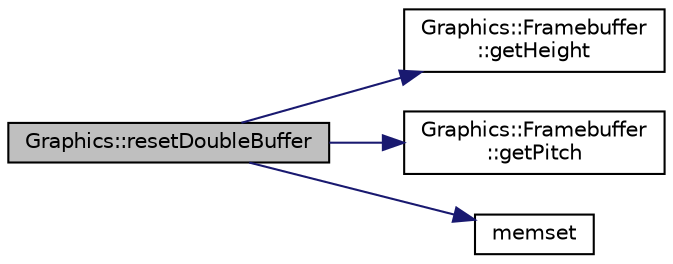 digraph "Graphics::resetDoubleBuffer"
{
 // LATEX_PDF_SIZE
  edge [fontname="Helvetica",fontsize="10",labelfontname="Helvetica",labelfontsize="10"];
  node [fontname="Helvetica",fontsize="10",shape=record];
  rankdir="LR";
  Node1 [label="Graphics::resetDoubleBuffer",height=0.2,width=0.4,color="black", fillcolor="grey75", style="filled", fontcolor="black",tooltip="Fill the backbuffer with '0'."];
  Node1 -> Node2 [color="midnightblue",fontsize="10",style="solid",fontname="Helvetica"];
  Node2 [label="Graphics::Framebuffer\l::getHeight",height=0.2,width=0.4,color="black", fillcolor="white", style="filled",URL="$d0/dcb/class_graphics_1_1_framebuffer.html#a1056e91da94b6937b0a6deeb3a859368",tooltip=" "];
  Node1 -> Node3 [color="midnightblue",fontsize="10",style="solid",fontname="Helvetica"];
  Node3 [label="Graphics::Framebuffer\l::getPitch",height=0.2,width=0.4,color="black", fillcolor="white", style="filled",URL="$d0/dcb/class_graphics_1_1_framebuffer.html#a4b6694a0728b42872a51eb15a631cd51",tooltip=" "];
  Node1 -> Node4 [color="midnightblue",fontsize="10",style="solid",fontname="Helvetica"];
  Node4 [label="memset",height=0.2,width=0.4,color="black", fillcolor="white", style="filled",URL="$d5/d24/string_8cpp.html#adc296efabb90c20113d5420e4d162d14",tooltip="Sets the number of bytes in memory at ptr to the value."];
}
